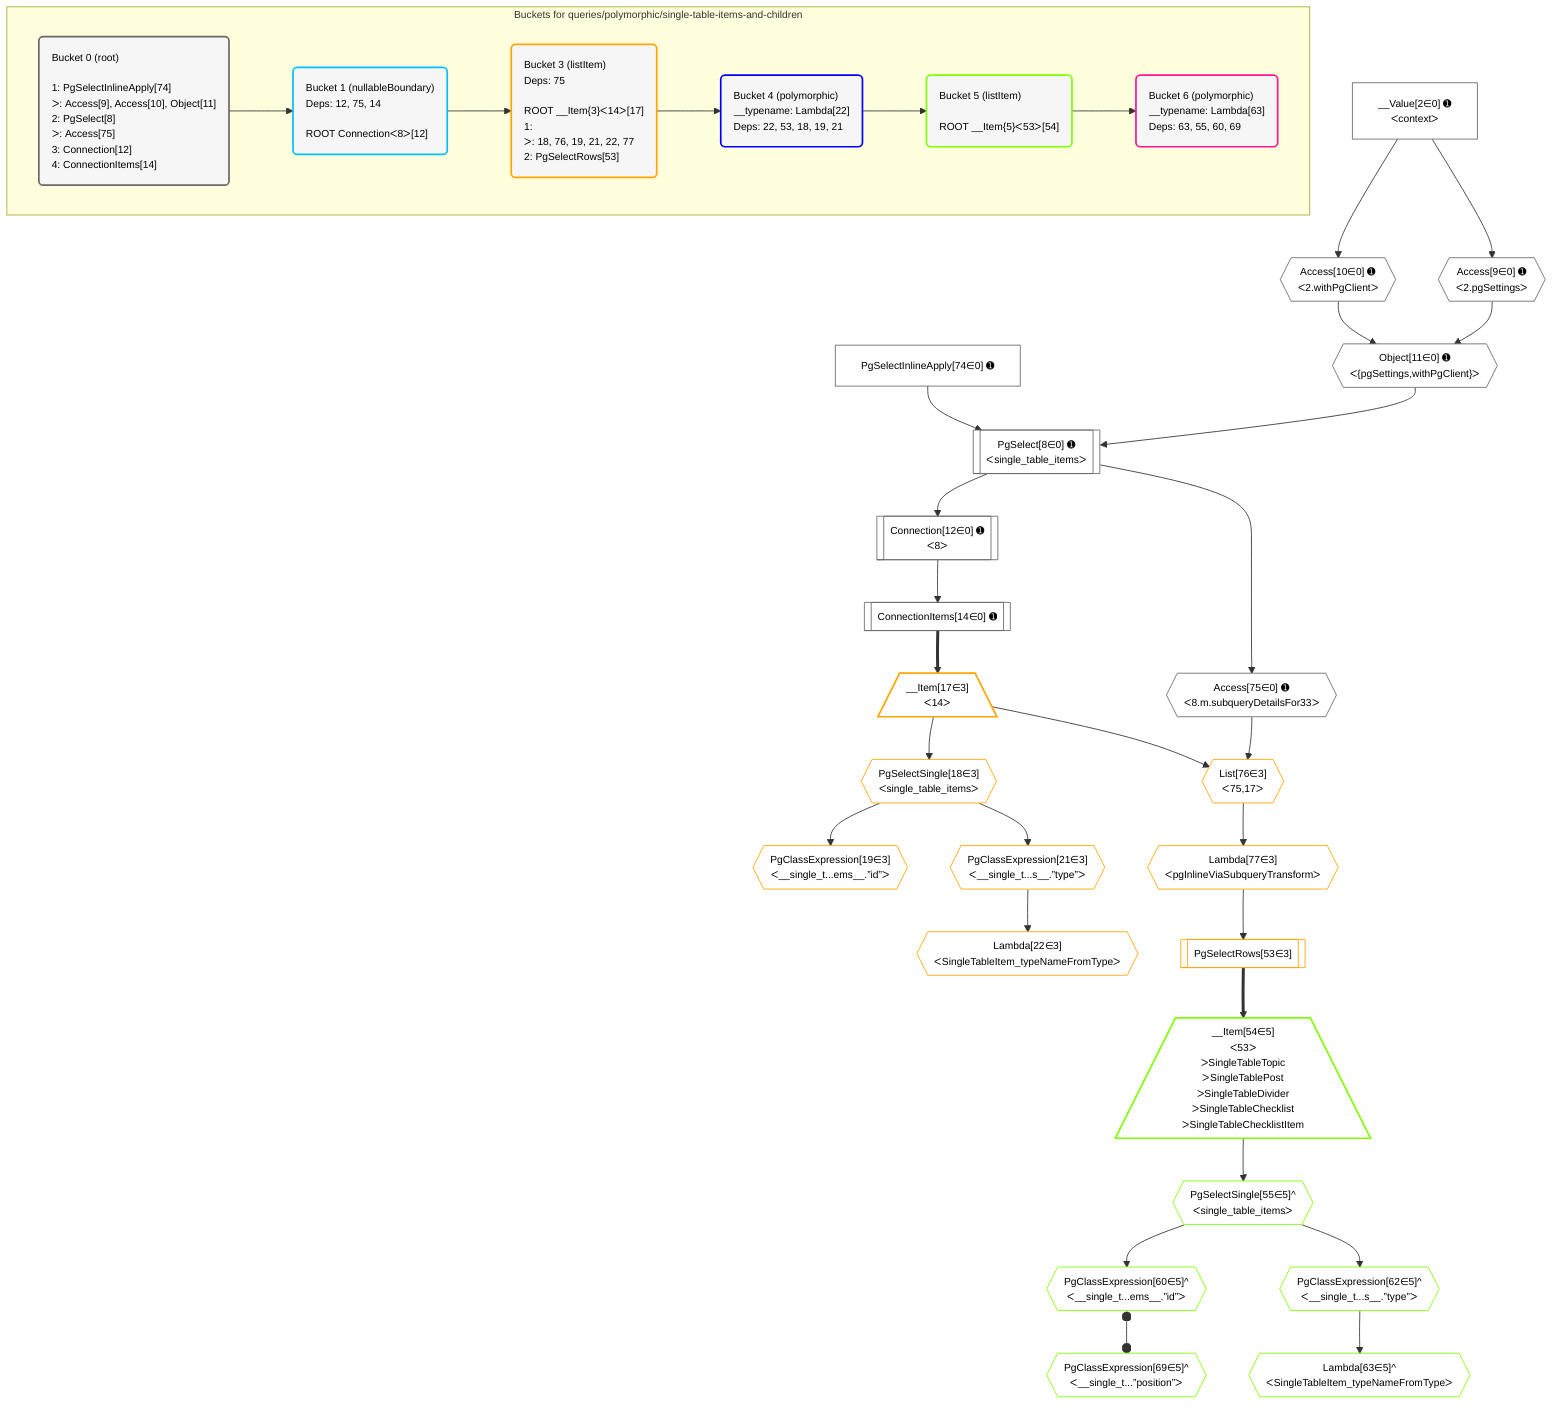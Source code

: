 %%{init: {'themeVariables': { 'fontSize': '12px'}}}%%
graph TD
    classDef path fill:#eee,stroke:#000,color:#000
    classDef plan fill:#fff,stroke-width:1px,color:#000
    classDef itemplan fill:#fff,stroke-width:2px,color:#000
    classDef unbatchedplan fill:#dff,stroke-width:1px,color:#000
    classDef sideeffectplan fill:#fcc,stroke-width:2px,color:#000
    classDef bucket fill:#f6f6f6,color:#000,stroke-width:2px,text-align:left

    subgraph "Buckets for queries/polymorphic/single-table-items-and-children"
    Bucket0("Bucket 0 (root)<br /><br />1: PgSelectInlineApply[74]<br />ᐳ: Access[9], Access[10], Object[11]<br />2: PgSelect[8]<br />ᐳ: Access[75]<br />3: Connection[12]<br />4: ConnectionItems[14]"):::bucket
    Bucket1("Bucket 1 (nullableBoundary)<br />Deps: 12, 75, 14<br /><br />ROOT Connectionᐸ8ᐳ[12]"):::bucket
    Bucket3("Bucket 3 (listItem)<br />Deps: 75<br /><br />ROOT __Item{3}ᐸ14ᐳ[17]<br />1: <br />ᐳ: 18, 76, 19, 21, 22, 77<br />2: PgSelectRows[53]"):::bucket
    Bucket4("Bucket 4 (polymorphic)<br />__typename: Lambda[22]<br />Deps: 22, 53, 18, 19, 21"):::bucket
    Bucket5("Bucket 5 (listItem)<br /><br />ROOT __Item{5}ᐸ53ᐳ[54]"):::bucket
    Bucket6("Bucket 6 (polymorphic)<br />__typename: Lambda[63]<br />Deps: 63, 55, 60, 69"):::bucket
    end
    Bucket0 --> Bucket1
    Bucket1 --> Bucket3
    Bucket3 --> Bucket4
    Bucket4 --> Bucket5
    Bucket5 --> Bucket6

    %% plan dependencies
    PgSelect8[["PgSelect[8∈0] ➊<br />ᐸsingle_table_itemsᐳ"]]:::plan
    Object11{{"Object[11∈0] ➊<br />ᐸ{pgSettings,withPgClient}ᐳ"}}:::plan
    PgSelectInlineApply74["PgSelectInlineApply[74∈0] ➊"]:::plan
    Object11 & PgSelectInlineApply74 --> PgSelect8
    Access9{{"Access[9∈0] ➊<br />ᐸ2.pgSettingsᐳ"}}:::plan
    Access10{{"Access[10∈0] ➊<br />ᐸ2.withPgClientᐳ"}}:::plan
    Access9 & Access10 --> Object11
    __Value2["__Value[2∈0] ➊<br />ᐸcontextᐳ"]:::plan
    __Value2 --> Access9
    __Value2 --> Access10
    Connection12[["Connection[12∈0] ➊<br />ᐸ8ᐳ"]]:::plan
    PgSelect8 --> Connection12
    ConnectionItems14[["ConnectionItems[14∈0] ➊"]]:::plan
    Connection12 --> ConnectionItems14
    Access75{{"Access[75∈0] ➊<br />ᐸ8.m.subqueryDetailsFor33ᐳ"}}:::plan
    PgSelect8 --> Access75
    List76{{"List[76∈3]<br />ᐸ75,17ᐳ"}}:::plan
    __Item17[/"__Item[17∈3]<br />ᐸ14ᐳ"\]:::itemplan
    Access75 & __Item17 --> List76
    ConnectionItems14 ==> __Item17
    PgSelectSingle18{{"PgSelectSingle[18∈3]<br />ᐸsingle_table_itemsᐳ"}}:::plan
    __Item17 --> PgSelectSingle18
    PgClassExpression19{{"PgClassExpression[19∈3]<br />ᐸ__single_t...ems__.”id”ᐳ"}}:::plan
    PgSelectSingle18 --> PgClassExpression19
    PgClassExpression21{{"PgClassExpression[21∈3]<br />ᐸ__single_t...s__.”type”ᐳ"}}:::plan
    PgSelectSingle18 --> PgClassExpression21
    Lambda22{{"Lambda[22∈3]<br />ᐸSingleTableItem_typeNameFromTypeᐳ"}}:::plan
    PgClassExpression21 --> Lambda22
    PgSelectRows53[["PgSelectRows[53∈3]"]]:::plan
    Lambda77{{"Lambda[77∈3]<br />ᐸpgInlineViaSubqueryTransformᐳ"}}:::plan
    Lambda77 --> PgSelectRows53
    List76 --> Lambda77
    __Item54[/"__Item[54∈5]<br />ᐸ53ᐳ<br />ᐳSingleTableTopic<br />ᐳSingleTablePost<br />ᐳSingleTableDivider<br />ᐳSingleTableChecklist<br />ᐳSingleTableChecklistItem"\]:::itemplan
    PgSelectRows53 ==> __Item54
    PgSelectSingle55{{"PgSelectSingle[55∈5]^<br />ᐸsingle_table_itemsᐳ"}}:::plan
    __Item54 --> PgSelectSingle55
    PgClassExpression60{{"PgClassExpression[60∈5]^<br />ᐸ__single_t...ems__.”id”ᐳ"}}:::plan
    PgSelectSingle55 --> PgClassExpression60
    PgClassExpression62{{"PgClassExpression[62∈5]^<br />ᐸ__single_t...s__.”type”ᐳ"}}:::plan
    PgSelectSingle55 --> PgClassExpression62
    Lambda63{{"Lambda[63∈5]^<br />ᐸSingleTableItem_typeNameFromTypeᐳ"}}:::plan
    PgClassExpression62 --> Lambda63
    PgClassExpression69{{"PgClassExpression[69∈5]^<br />ᐸ__single_t...”position”ᐳ"}}:::plan
    PgClassExpression60 o--o PgClassExpression69

    %% define steps
    classDef bucket0 stroke:#696969
    class Bucket0,__Value2,PgSelect8,Access9,Access10,Object11,Connection12,ConnectionItems14,PgSelectInlineApply74,Access75 bucket0
    classDef bucket1 stroke:#00bfff
    class Bucket1 bucket1
    classDef bucket3 stroke:#ffa500
    class Bucket3,__Item17,PgSelectSingle18,PgClassExpression19,PgClassExpression21,Lambda22,PgSelectRows53,List76,Lambda77 bucket3
    classDef bucket4 stroke:#0000ff
    class Bucket4 bucket4
    classDef bucket5 stroke:#7fff00
    class Bucket5,__Item54,PgSelectSingle55,PgClassExpression60,PgClassExpression62,Lambda63,PgClassExpression69 bucket5
    classDef bucket6 stroke:#ff1493
    class Bucket6 bucket6